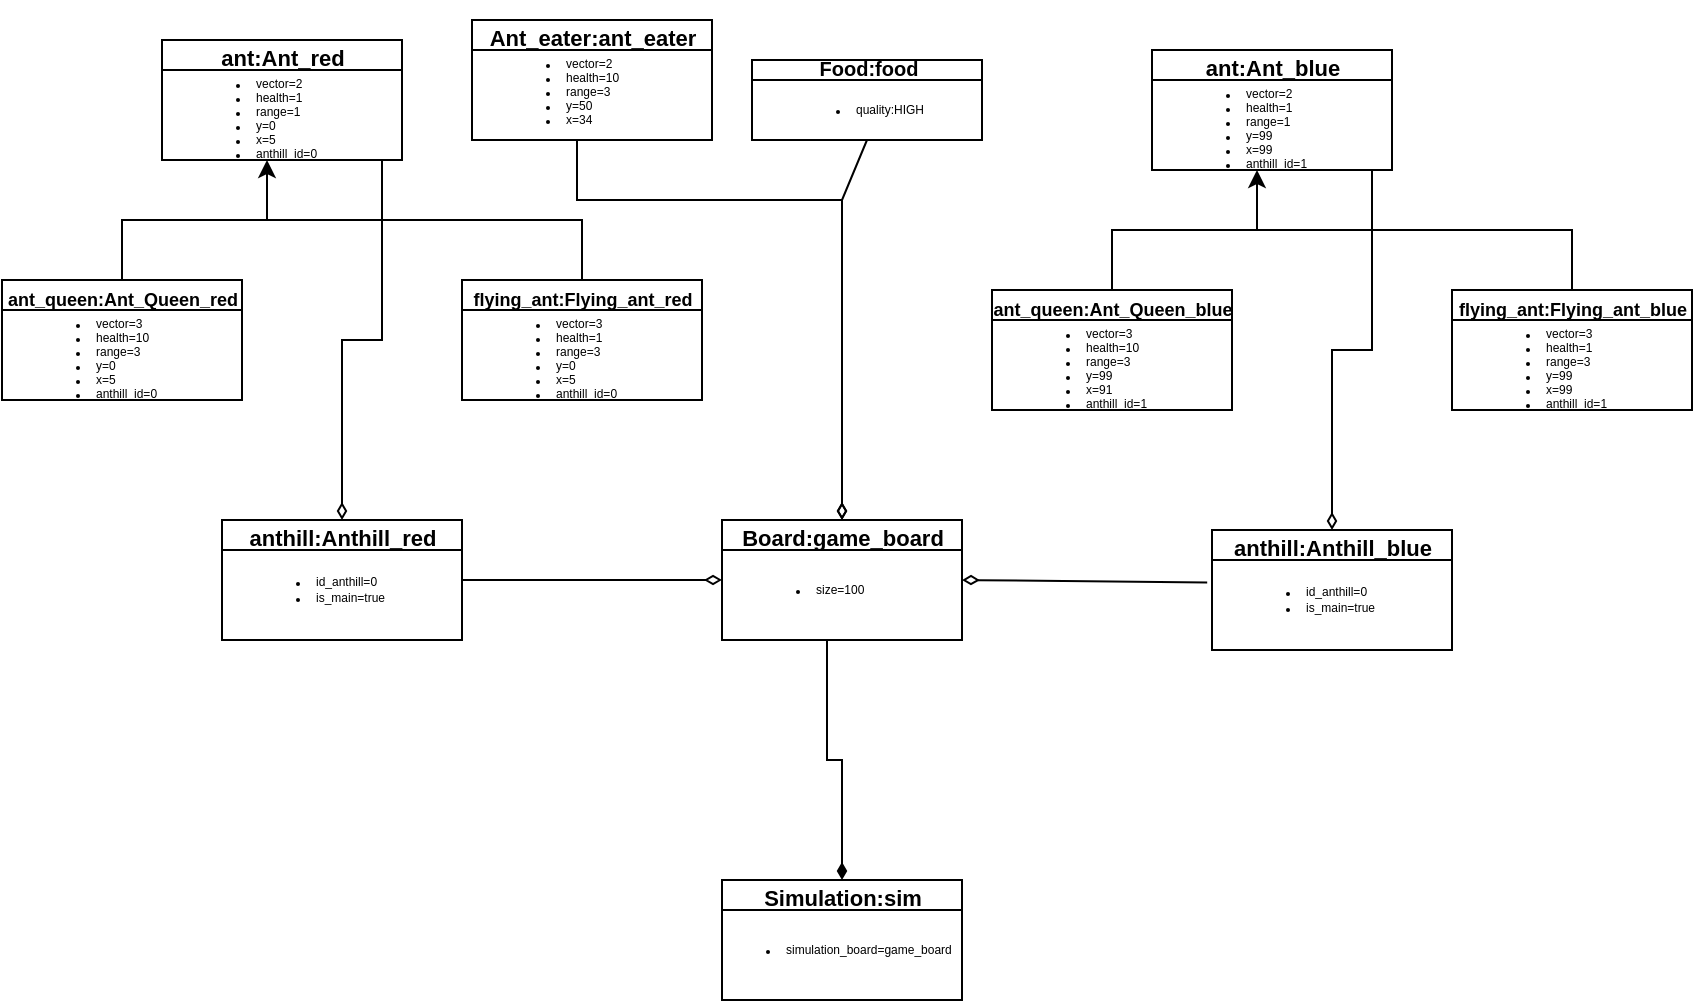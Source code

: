 <mxfile version="18.1.2" type="github">
  <diagram id="fTLgqMk7E6aZtrZJHjyn" name="Page-1">
    <mxGraphModel dx="1315" dy="804" grid="1" gridSize="10" guides="1" tooltips="1" connect="1" arrows="1" fold="1" page="1" pageScale="1" pageWidth="850" pageHeight="1100" math="0" shadow="0">
      <root>
        <mxCell id="0" />
        <mxCell id="1" parent="0" />
        <mxCell id="ebJlHnR7jb9YB9MM7O-e-49" value="" style="rounded=0;whiteSpace=wrap;html=1;fontSize=9;" parent="1" vertex="1">
          <mxGeometry x="495" y="165" width="120" height="60" as="geometry" />
        </mxCell>
        <mxCell id="ebJlHnR7jb9YB9MM7O-e-4" value="" style="rounded=0;whiteSpace=wrap;html=1;" parent="1" vertex="1">
          <mxGeometry x="80" y="40" width="120" height="60" as="geometry" />
        </mxCell>
        <mxCell id="ebJlHnR7jb9YB9MM7O-e-5" value="" style="endArrow=none;html=1;rounded=0;exitX=0;exitY=0.25;exitDx=0;exitDy=0;entryX=1;entryY=0.25;entryDx=0;entryDy=0;" parent="1" source="ebJlHnR7jb9YB9MM7O-e-4" target="ebJlHnR7jb9YB9MM7O-e-4" edge="1">
          <mxGeometry width="50" height="50" relative="1" as="geometry">
            <mxPoint x="150" y="90" as="sourcePoint" />
            <mxPoint x="200" y="40" as="targetPoint" />
          </mxGeometry>
        </mxCell>
        <mxCell id="ebJlHnR7jb9YB9MM7O-e-6" value="&lt;font style=&quot;font-size: 11px;&quot;&gt;ant:Ant_red&lt;/font&gt;" style="text;strokeColor=none;fillColor=none;html=1;fontSize=24;fontStyle=1;verticalAlign=middle;align=center;" parent="1" vertex="1">
          <mxGeometry x="105" y="40" width="70" height="10" as="geometry" />
        </mxCell>
        <mxCell id="ebJlHnR7jb9YB9MM7O-e-7" value="&lt;ul style=&quot;font-size: 6px;&quot;&gt;&lt;li&gt;&lt;span style=&quot;background-color: initial;&quot;&gt;vector=2&lt;/span&gt;&lt;/li&gt;&lt;li&gt;health=1&lt;/li&gt;&lt;li&gt;range=1&lt;/li&gt;&lt;li&gt;y=0&lt;/li&gt;&lt;li&gt;x=5&lt;/li&gt;&lt;li&gt;anthill_id=0&lt;/li&gt;&lt;/ul&gt;" style="text;strokeColor=none;fillColor=none;html=1;whiteSpace=wrap;verticalAlign=middle;overflow=hidden;fontSize=11;" parent="1" vertex="1">
          <mxGeometry x="85" y="50" width="95" height="50" as="geometry" />
        </mxCell>
        <mxCell id="ebJlHnR7jb9YB9MM7O-e-9" value="" style="rounded=0;whiteSpace=wrap;html=1;" parent="1" vertex="1">
          <mxGeometry y="160" width="120" height="60" as="geometry" />
        </mxCell>
        <mxCell id="ebJlHnR7jb9YB9MM7O-e-10" value="" style="endArrow=none;html=1;rounded=0;exitX=0;exitY=0.25;exitDx=0;exitDy=0;entryX=1;entryY=0.25;entryDx=0;entryDy=0;" parent="1" source="ebJlHnR7jb9YB9MM7O-e-9" target="ebJlHnR7jb9YB9MM7O-e-9" edge="1">
          <mxGeometry width="50" height="50" relative="1" as="geometry">
            <mxPoint x="70" y="210" as="sourcePoint" />
            <mxPoint x="120" y="160" as="targetPoint" />
          </mxGeometry>
        </mxCell>
        <mxCell id="ebJlHnR7jb9YB9MM7O-e-11" value="&lt;font style=&quot;font-size: 9px;&quot;&gt;ant_queen:Ant_Queen_red&lt;/font&gt;" style="text;strokeColor=none;fillColor=none;html=1;fontSize=24;fontStyle=1;verticalAlign=middle;align=center;" parent="1" vertex="1">
          <mxGeometry x="25" y="160" width="70" height="10" as="geometry" />
        </mxCell>
        <mxCell id="ebJlHnR7jb9YB9MM7O-e-12" value="&lt;ul style=&quot;font-size: 6px;&quot;&gt;&lt;li&gt;&lt;span style=&quot;background-color: initial;&quot;&gt;vector=3&lt;/span&gt;&lt;/li&gt;&lt;li&gt;health=10&lt;/li&gt;&lt;li&gt;range=3&lt;/li&gt;&lt;li&gt;y=0&lt;/li&gt;&lt;li&gt;x=5&lt;/li&gt;&lt;li&gt;anthill_id=0&lt;/li&gt;&lt;/ul&gt;" style="text;strokeColor=none;fillColor=none;html=1;whiteSpace=wrap;verticalAlign=middle;overflow=hidden;fontSize=11;" parent="1" vertex="1">
          <mxGeometry x="5" y="170" width="95" height="50" as="geometry" />
        </mxCell>
        <mxCell id="ebJlHnR7jb9YB9MM7O-e-13" value="" style="rounded=0;whiteSpace=wrap;html=1;" parent="1" vertex="1">
          <mxGeometry x="230" y="160" width="120" height="60" as="geometry" />
        </mxCell>
        <mxCell id="ebJlHnR7jb9YB9MM7O-e-14" value="" style="endArrow=none;html=1;rounded=0;exitX=0;exitY=0.25;exitDx=0;exitDy=0;entryX=1;entryY=0.25;entryDx=0;entryDy=0;" parent="1" source="ebJlHnR7jb9YB9MM7O-e-13" target="ebJlHnR7jb9YB9MM7O-e-13" edge="1">
          <mxGeometry width="50" height="50" relative="1" as="geometry">
            <mxPoint x="300" y="210" as="sourcePoint" />
            <mxPoint x="350" y="160" as="targetPoint" />
          </mxGeometry>
        </mxCell>
        <mxCell id="ebJlHnR7jb9YB9MM7O-e-15" value="&lt;font style=&quot;font-size: 9px;&quot;&gt;flying_ant:Flying_ant_red&lt;/font&gt;" style="text;strokeColor=none;fillColor=none;html=1;fontSize=24;fontStyle=1;verticalAlign=middle;align=center;" parent="1" vertex="1">
          <mxGeometry x="255" y="160" width="70" height="10" as="geometry" />
        </mxCell>
        <mxCell id="ebJlHnR7jb9YB9MM7O-e-16" value="&lt;ul style=&quot;font-size: 6px;&quot;&gt;&lt;li&gt;&lt;span style=&quot;background-color: initial;&quot;&gt;vector=3&lt;/span&gt;&lt;/li&gt;&lt;li&gt;health=1&lt;/li&gt;&lt;li&gt;range=3&lt;/li&gt;&lt;li&gt;y=0&lt;/li&gt;&lt;li&gt;x=5&lt;/li&gt;&lt;li&gt;anthill_id=0&lt;/li&gt;&lt;/ul&gt;" style="text;strokeColor=none;fillColor=none;html=1;whiteSpace=wrap;verticalAlign=middle;overflow=hidden;fontSize=11;" parent="1" vertex="1">
          <mxGeometry x="235" y="170" width="95" height="50" as="geometry" />
        </mxCell>
        <mxCell id="ebJlHnR7jb9YB9MM7O-e-17" value="" style="endArrow=classic;html=1;rounded=0;fontSize=9;entryX=0.5;entryY=1;entryDx=0;entryDy=0;exitX=0.5;exitY=0;exitDx=0;exitDy=0;edgeStyle=orthogonalEdgeStyle;" parent="1" source="ebJlHnR7jb9YB9MM7O-e-15" target="ebJlHnR7jb9YB9MM7O-e-7" edge="1">
          <mxGeometry width="50" height="50" relative="1" as="geometry">
            <mxPoint x="70" y="160" as="sourcePoint" />
            <mxPoint x="120" y="110" as="targetPoint" />
          </mxGeometry>
        </mxCell>
        <mxCell id="ebJlHnR7jb9YB9MM7O-e-19" value="" style="endArrow=none;html=1;rounded=0;fontSize=9;exitX=0.5;exitY=0;exitDx=0;exitDy=0;edgeStyle=orthogonalEdgeStyle;" parent="1" source="ebJlHnR7jb9YB9MM7O-e-11" edge="1">
          <mxGeometry width="50" height="50" relative="1" as="geometry">
            <mxPoint x="140" y="210" as="sourcePoint" />
            <mxPoint x="140" y="130" as="targetPoint" />
            <Array as="points">
              <mxPoint x="60" y="130" />
            </Array>
          </mxGeometry>
        </mxCell>
        <mxCell id="ebJlHnR7jb9YB9MM7O-e-20" value="" style="rounded=0;whiteSpace=wrap;html=1;" parent="1" vertex="1">
          <mxGeometry x="110" y="280" width="120" height="60" as="geometry" />
        </mxCell>
        <mxCell id="ebJlHnR7jb9YB9MM7O-e-21" value="" style="endArrow=none;html=1;rounded=0;exitX=0;exitY=0.25;exitDx=0;exitDy=0;entryX=1;entryY=0.25;entryDx=0;entryDy=0;" parent="1" source="ebJlHnR7jb9YB9MM7O-e-20" target="ebJlHnR7jb9YB9MM7O-e-20" edge="1">
          <mxGeometry width="50" height="50" relative="1" as="geometry">
            <mxPoint x="180" y="330" as="sourcePoint" />
            <mxPoint x="230" y="280" as="targetPoint" />
          </mxGeometry>
        </mxCell>
        <mxCell id="ebJlHnR7jb9YB9MM7O-e-22" value="&lt;font style=&quot;font-size: 11px;&quot;&gt;anthill:Anthill_red&lt;/font&gt;" style="text;strokeColor=none;fillColor=none;html=1;fontSize=24;fontStyle=1;verticalAlign=middle;align=center;" parent="1" vertex="1">
          <mxGeometry x="135" y="280" width="70" height="10" as="geometry" />
        </mxCell>
        <mxCell id="ebJlHnR7jb9YB9MM7O-e-23" value="&lt;ul style=&quot;font-size: 6px;&quot;&gt;&lt;li&gt;&lt;span style=&quot;background-color: initial;&quot;&gt;id_anthill=0&lt;/span&gt;&lt;/li&gt;&lt;li&gt;is_main=true&lt;/li&gt;&lt;/ul&gt;" style="text;strokeColor=none;fillColor=none;html=1;whiteSpace=wrap;verticalAlign=middle;overflow=hidden;fontSize=11;" parent="1" vertex="1">
          <mxGeometry x="115" y="290" width="95" height="50" as="geometry" />
        </mxCell>
        <mxCell id="ebJlHnR7jb9YB9MM7O-e-25" value="" style="endArrow=diamondThin;html=1;rounded=0;fontSize=9;endFill=0;entryX=0.5;entryY=0;entryDx=0;entryDy=0;exitX=0.5;exitY=1;exitDx=0;exitDy=0;edgeStyle=orthogonalEdgeStyle;" parent="1" source="ebJlHnR7jb9YB9MM7O-e-7" target="ebJlHnR7jb9YB9MM7O-e-22" edge="1">
          <mxGeometry width="50" height="50" relative="1" as="geometry">
            <mxPoint x="140" y="210" as="sourcePoint" />
            <mxPoint x="190" y="160" as="targetPoint" />
            <Array as="points">
              <mxPoint x="190" y="100" />
              <mxPoint x="190" y="190" />
              <mxPoint x="170" y="190" />
            </Array>
          </mxGeometry>
        </mxCell>
        <mxCell id="ebJlHnR7jb9YB9MM7O-e-26" value="" style="rounded=0;whiteSpace=wrap;html=1;" parent="1" vertex="1">
          <mxGeometry x="360" y="280" width="120" height="60" as="geometry" />
        </mxCell>
        <mxCell id="ebJlHnR7jb9YB9MM7O-e-27" value="" style="endArrow=none;html=1;rounded=0;exitX=0;exitY=0.25;exitDx=0;exitDy=0;entryX=1;entryY=0.25;entryDx=0;entryDy=0;" parent="1" source="ebJlHnR7jb9YB9MM7O-e-26" target="ebJlHnR7jb9YB9MM7O-e-26" edge="1">
          <mxGeometry width="50" height="50" relative="1" as="geometry">
            <mxPoint x="430" y="330" as="sourcePoint" />
            <mxPoint x="480" y="280" as="targetPoint" />
          </mxGeometry>
        </mxCell>
        <mxCell id="ebJlHnR7jb9YB9MM7O-e-28" value="&lt;font style=&quot;font-size: 11px;&quot;&gt;Board:game_board&lt;br&gt;&lt;/font&gt;" style="text;strokeColor=none;fillColor=none;html=1;fontSize=24;fontStyle=1;verticalAlign=middle;align=center;" parent="1" vertex="1">
          <mxGeometry x="385" y="280" width="70" height="10" as="geometry" />
        </mxCell>
        <mxCell id="ebJlHnR7jb9YB9MM7O-e-87" style="edgeStyle=orthogonalEdgeStyle;rounded=0;orthogonalLoop=1;jettySize=auto;html=1;exitX=0.5;exitY=1;exitDx=0;exitDy=0;entryX=0.5;entryY=0;entryDx=0;entryDy=0;fontSize=9;endArrow=diamondThin;endFill=1;" parent="1" source="ebJlHnR7jb9YB9MM7O-e-29" target="ebJlHnR7jb9YB9MM7O-e-83" edge="1">
          <mxGeometry relative="1" as="geometry" />
        </mxCell>
        <mxCell id="ebJlHnR7jb9YB9MM7O-e-29" value="&lt;ul style=&quot;font-size: 6px;&quot;&gt;&lt;li&gt;size=100&lt;/li&gt;&lt;/ul&gt;" style="text;strokeColor=none;fillColor=none;html=1;whiteSpace=wrap;verticalAlign=middle;overflow=hidden;fontSize=11;" parent="1" vertex="1">
          <mxGeometry x="365" y="290" width="95" height="50" as="geometry" />
        </mxCell>
        <mxCell id="ebJlHnR7jb9YB9MM7O-e-30" value="" style="endArrow=diamondThin;html=1;rounded=0;fontSize=9;entryX=0;entryY=0.5;entryDx=0;entryDy=0;exitX=1;exitY=0.5;exitDx=0;exitDy=0;endFill=0;" parent="1" source="ebJlHnR7jb9YB9MM7O-e-20" target="ebJlHnR7jb9YB9MM7O-e-26" edge="1">
          <mxGeometry width="50" height="50" relative="1" as="geometry">
            <mxPoint x="290" y="380" as="sourcePoint" />
            <mxPoint x="400" y="340" as="targetPoint" />
          </mxGeometry>
        </mxCell>
        <mxCell id="ebJlHnR7jb9YB9MM7O-e-31" value="" style="rounded=0;whiteSpace=wrap;html=1;" parent="1" vertex="1">
          <mxGeometry x="575" y="45" width="120" height="60" as="geometry" />
        </mxCell>
        <mxCell id="ebJlHnR7jb9YB9MM7O-e-32" value="" style="endArrow=none;html=1;rounded=0;exitX=0;exitY=0.25;exitDx=0;exitDy=0;entryX=1;entryY=0.25;entryDx=0;entryDy=0;" parent="1" source="ebJlHnR7jb9YB9MM7O-e-31" target="ebJlHnR7jb9YB9MM7O-e-31" edge="1">
          <mxGeometry width="50" height="50" relative="1" as="geometry">
            <mxPoint x="645" y="95" as="sourcePoint" />
            <mxPoint x="695" y="45" as="targetPoint" />
          </mxGeometry>
        </mxCell>
        <mxCell id="ebJlHnR7jb9YB9MM7O-e-33" value="&lt;font style=&quot;font-size: 11px;&quot;&gt;ant:Ant_blue&lt;/font&gt;" style="text;strokeColor=none;fillColor=none;html=1;fontSize=24;fontStyle=1;verticalAlign=middle;align=center;" parent="1" vertex="1">
          <mxGeometry x="600" y="45" width="70" height="10" as="geometry" />
        </mxCell>
        <mxCell id="ebJlHnR7jb9YB9MM7O-e-34" value="&lt;ul style=&quot;font-size: 6px;&quot;&gt;&lt;li&gt;&lt;span style=&quot;background-color: initial;&quot;&gt;vector=2&lt;/span&gt;&lt;/li&gt;&lt;li&gt;health=1&lt;/li&gt;&lt;li&gt;range=1&lt;/li&gt;&lt;li&gt;y=99&lt;/li&gt;&lt;li&gt;x=99&lt;/li&gt;&lt;li&gt;anthill_id=1&lt;/li&gt;&lt;/ul&gt;" style="text;strokeColor=none;fillColor=none;html=1;whiteSpace=wrap;verticalAlign=middle;overflow=hidden;fontSize=11;" parent="1" vertex="1">
          <mxGeometry x="580" y="55" width="95" height="50" as="geometry" />
        </mxCell>
        <mxCell id="ebJlHnR7jb9YB9MM7O-e-35" value="&lt;font style=&quot;font-size: 9px;&quot;&gt;ant_queen:Ant_Queen_blue&lt;br&gt;&lt;/font&gt;" style="text;strokeColor=none;fillColor=none;html=1;fontSize=24;fontStyle=1;verticalAlign=middle;align=center;" parent="1" vertex="1">
          <mxGeometry x="520" y="165" width="70" height="10" as="geometry" />
        </mxCell>
        <mxCell id="ebJlHnR7jb9YB9MM7O-e-36" value="&lt;ul style=&quot;font-size: 6px;&quot;&gt;&lt;li&gt;&lt;span style=&quot;background-color: initial;&quot;&gt;vector=3&lt;/span&gt;&lt;/li&gt;&lt;li&gt;health=10&lt;/li&gt;&lt;li&gt;range=3&lt;/li&gt;&lt;li&gt;y=99&lt;/li&gt;&lt;li&gt;x=91&lt;/li&gt;&lt;li&gt;anthill_id=1&lt;/li&gt;&lt;/ul&gt;" style="text;strokeColor=none;fillColor=none;html=1;whiteSpace=wrap;verticalAlign=middle;overflow=hidden;fontSize=11;" parent="1" vertex="1">
          <mxGeometry x="500" y="175" width="95" height="50" as="geometry" />
        </mxCell>
        <mxCell id="ebJlHnR7jb9YB9MM7O-e-37" value="" style="rounded=0;whiteSpace=wrap;html=1;" parent="1" vertex="1">
          <mxGeometry x="725" y="165" width="120" height="60" as="geometry" />
        </mxCell>
        <mxCell id="ebJlHnR7jb9YB9MM7O-e-38" value="" style="endArrow=none;html=1;rounded=0;exitX=0;exitY=0.25;exitDx=0;exitDy=0;entryX=1;entryY=0.25;entryDx=0;entryDy=0;" parent="1" source="ebJlHnR7jb9YB9MM7O-e-37" target="ebJlHnR7jb9YB9MM7O-e-37" edge="1">
          <mxGeometry width="50" height="50" relative="1" as="geometry">
            <mxPoint x="795" y="215" as="sourcePoint" />
            <mxPoint x="845" y="165" as="targetPoint" />
          </mxGeometry>
        </mxCell>
        <mxCell id="ebJlHnR7jb9YB9MM7O-e-39" value="&lt;font style=&quot;font-size: 9px;&quot;&gt;flying_ant:Flying_ant_blue&lt;/font&gt;" style="text;strokeColor=none;fillColor=none;html=1;fontSize=24;fontStyle=1;verticalAlign=middle;align=center;" parent="1" vertex="1">
          <mxGeometry x="750" y="165" width="70" height="10" as="geometry" />
        </mxCell>
        <mxCell id="ebJlHnR7jb9YB9MM7O-e-40" value="&lt;ul style=&quot;font-size: 6px;&quot;&gt;&lt;li&gt;&lt;span style=&quot;background-color: initial;&quot;&gt;vector=3&lt;/span&gt;&lt;/li&gt;&lt;li&gt;health=1&lt;/li&gt;&lt;li&gt;range=3&lt;/li&gt;&lt;li&gt;y=99&lt;/li&gt;&lt;li&gt;x=99&lt;/li&gt;&lt;li&gt;anthill_id=1&lt;/li&gt;&lt;/ul&gt;" style="text;strokeColor=none;fillColor=none;html=1;whiteSpace=wrap;verticalAlign=middle;overflow=hidden;fontSize=11;" parent="1" vertex="1">
          <mxGeometry x="730" y="175" width="95" height="50" as="geometry" />
        </mxCell>
        <mxCell id="ebJlHnR7jb9YB9MM7O-e-41" value="" style="endArrow=classic;html=1;rounded=0;fontSize=9;entryX=0.5;entryY=1;entryDx=0;entryDy=0;exitX=0.5;exitY=0;exitDx=0;exitDy=0;edgeStyle=orthogonalEdgeStyle;" parent="1" source="ebJlHnR7jb9YB9MM7O-e-39" target="ebJlHnR7jb9YB9MM7O-e-34" edge="1">
          <mxGeometry width="50" height="50" relative="1" as="geometry">
            <mxPoint x="565" y="165" as="sourcePoint" />
            <mxPoint x="615" y="115" as="targetPoint" />
          </mxGeometry>
        </mxCell>
        <mxCell id="ebJlHnR7jb9YB9MM7O-e-42" value="" style="endArrow=none;html=1;rounded=0;fontSize=9;exitX=0.5;exitY=0;exitDx=0;exitDy=0;edgeStyle=orthogonalEdgeStyle;" parent="1" source="ebJlHnR7jb9YB9MM7O-e-35" edge="1">
          <mxGeometry width="50" height="50" relative="1" as="geometry">
            <mxPoint x="635" y="215" as="sourcePoint" />
            <mxPoint x="635.0" y="135" as="targetPoint" />
            <Array as="points">
              <mxPoint x="555" y="135" />
            </Array>
          </mxGeometry>
        </mxCell>
        <mxCell id="ebJlHnR7jb9YB9MM7O-e-43" value="" style="rounded=0;whiteSpace=wrap;html=1;" parent="1" vertex="1">
          <mxGeometry x="605" y="285" width="120" height="60" as="geometry" />
        </mxCell>
        <mxCell id="ebJlHnR7jb9YB9MM7O-e-44" value="" style="endArrow=none;html=1;rounded=0;exitX=0;exitY=0.25;exitDx=0;exitDy=0;entryX=1;entryY=0.25;entryDx=0;entryDy=0;" parent="1" source="ebJlHnR7jb9YB9MM7O-e-43" target="ebJlHnR7jb9YB9MM7O-e-43" edge="1">
          <mxGeometry width="50" height="50" relative="1" as="geometry">
            <mxPoint x="675" y="335" as="sourcePoint" />
            <mxPoint x="725" y="285" as="targetPoint" />
          </mxGeometry>
        </mxCell>
        <mxCell id="ebJlHnR7jb9YB9MM7O-e-45" value="&lt;font style=&quot;font-size: 11px;&quot;&gt;anthill:Anthill_blue&lt;/font&gt;" style="text;strokeColor=none;fillColor=none;html=1;fontSize=24;fontStyle=1;verticalAlign=middle;align=center;" parent="1" vertex="1">
          <mxGeometry x="630" y="285" width="70" height="10" as="geometry" />
        </mxCell>
        <mxCell id="ebJlHnR7jb9YB9MM7O-e-46" value="&lt;ul style=&quot;font-size: 6px;&quot;&gt;&lt;li&gt;&lt;span style=&quot;background-color: initial;&quot;&gt;id_anthill=0&lt;/span&gt;&lt;/li&gt;&lt;li&gt;is_main=true&lt;/li&gt;&lt;/ul&gt;" style="text;strokeColor=none;fillColor=none;html=1;whiteSpace=wrap;verticalAlign=middle;overflow=hidden;fontSize=11;" parent="1" vertex="1">
          <mxGeometry x="610" y="295" width="95" height="50" as="geometry" />
        </mxCell>
        <mxCell id="ebJlHnR7jb9YB9MM7O-e-47" value="" style="endArrow=diamondThin;html=1;rounded=0;fontSize=9;endFill=0;entryX=0.5;entryY=0;entryDx=0;entryDy=0;exitX=0.5;exitY=1;exitDx=0;exitDy=0;edgeStyle=orthogonalEdgeStyle;" parent="1" source="ebJlHnR7jb9YB9MM7O-e-34" target="ebJlHnR7jb9YB9MM7O-e-45" edge="1">
          <mxGeometry width="50" height="50" relative="1" as="geometry">
            <mxPoint x="635" y="215" as="sourcePoint" />
            <mxPoint x="685" y="165" as="targetPoint" />
            <Array as="points">
              <mxPoint x="685" y="105" />
              <mxPoint x="685" y="195" />
              <mxPoint x="665" y="195" />
            </Array>
          </mxGeometry>
        </mxCell>
        <mxCell id="ebJlHnR7jb9YB9MM7O-e-48" value="" style="endArrow=diamondThin;html=1;rounded=0;fontSize=9;entryX=1;entryY=0.5;entryDx=0;entryDy=0;exitX=-0.02;exitY=0.438;exitDx=0;exitDy=0;endFill=0;exitPerimeter=0;" parent="1" source="ebJlHnR7jb9YB9MM7O-e-43" target="ebJlHnR7jb9YB9MM7O-e-26" edge="1">
          <mxGeometry width="50" height="50" relative="1" as="geometry">
            <mxPoint x="785" y="385" as="sourcePoint" />
            <mxPoint x="855" y="315" as="targetPoint" />
          </mxGeometry>
        </mxCell>
        <mxCell id="ebJlHnR7jb9YB9MM7O-e-50" value="" style="endArrow=none;html=1;rounded=0;fontSize=9;exitX=0;exitY=0.25;exitDx=0;exitDy=0;entryX=1;entryY=0.25;entryDx=0;entryDy=0;" parent="1" source="ebJlHnR7jb9YB9MM7O-e-49" target="ebJlHnR7jb9YB9MM7O-e-49" edge="1">
          <mxGeometry width="50" height="50" relative="1" as="geometry">
            <mxPoint x="640" y="170" as="sourcePoint" />
            <mxPoint x="690" y="120" as="targetPoint" />
          </mxGeometry>
        </mxCell>
        <mxCell id="ebJlHnR7jb9YB9MM7O-e-69" value="" style="rounded=0;whiteSpace=wrap;html=1;" parent="1" vertex="1">
          <mxGeometry x="375" y="50" width="115" height="40" as="geometry" />
        </mxCell>
        <mxCell id="ebJlHnR7jb9YB9MM7O-e-70" value="" style="endArrow=none;html=1;rounded=0;exitX=0;exitY=0.25;exitDx=0;exitDy=0;entryX=1;entryY=0.25;entryDx=0;entryDy=0;" parent="1" source="ebJlHnR7jb9YB9MM7O-e-69" target="ebJlHnR7jb9YB9MM7O-e-69" edge="1">
          <mxGeometry width="50" height="50" relative="1" as="geometry">
            <mxPoint x="445" y="100" as="sourcePoint" />
            <mxPoint x="495" y="50" as="targetPoint" />
          </mxGeometry>
        </mxCell>
        <mxCell id="ebJlHnR7jb9YB9MM7O-e-71" value="&lt;font size=&quot;1&quot;&gt;Food:food&lt;/font&gt;" style="text;strokeColor=none;fillColor=none;html=1;fontSize=24;fontStyle=1;verticalAlign=middle;align=center;" parent="1" vertex="1">
          <mxGeometry x="397.5" y="45" width="70" height="10" as="geometry" />
        </mxCell>
        <mxCell id="ebJlHnR7jb9YB9MM7O-e-72" value="&lt;ul style=&quot;font-size: 6px;&quot;&gt;&lt;li&gt;quality:HIGH&lt;/li&gt;&lt;/ul&gt;" style="text;strokeColor=none;fillColor=none;html=1;whiteSpace=wrap;verticalAlign=middle;overflow=hidden;fontSize=11;" parent="1" vertex="1">
          <mxGeometry x="385" y="50" width="95" height="50" as="geometry" />
        </mxCell>
        <mxCell id="ebJlHnR7jb9YB9MM7O-e-73" value="" style="endArrow=diamondThin;html=1;rounded=0;fontSize=9;entryX=0.5;entryY=0;entryDx=0;entryDy=0;exitX=0.5;exitY=1;exitDx=0;exitDy=0;endFill=0;" parent="1" source="ebJlHnR7jb9YB9MM7O-e-69" target="ebJlHnR7jb9YB9MM7O-e-28" edge="1">
          <mxGeometry width="50" height="50" relative="1" as="geometry">
            <mxPoint x="360" y="210" as="sourcePoint" />
            <mxPoint x="410" y="160" as="targetPoint" />
            <Array as="points">
              <mxPoint x="420" y="120" />
            </Array>
          </mxGeometry>
        </mxCell>
        <mxCell id="ebJlHnR7jb9YB9MM7O-e-75" value="" style="rounded=0;whiteSpace=wrap;html=1;" parent="1" vertex="1">
          <mxGeometry x="235" y="30" width="120" height="60" as="geometry" />
        </mxCell>
        <mxCell id="ebJlHnR7jb9YB9MM7O-e-76" value="" style="endArrow=none;html=1;rounded=0;exitX=0;exitY=0.25;exitDx=0;exitDy=0;entryX=1;entryY=0.25;entryDx=0;entryDy=0;" parent="1" source="ebJlHnR7jb9YB9MM7O-e-75" target="ebJlHnR7jb9YB9MM7O-e-75" edge="1">
          <mxGeometry width="50" height="50" relative="1" as="geometry">
            <mxPoint x="305" y="80" as="sourcePoint" />
            <mxPoint x="355" y="30" as="targetPoint" />
          </mxGeometry>
        </mxCell>
        <mxCell id="ebJlHnR7jb9YB9MM7O-e-77" value="&lt;font style=&quot;font-size: 11px;&quot;&gt;Ant_eater:ant_eater&lt;/font&gt;" style="text;strokeColor=none;fillColor=none;html=1;fontSize=24;fontStyle=1;verticalAlign=middle;align=center;" parent="1" vertex="1">
          <mxGeometry x="260" y="30" width="70" height="10" as="geometry" />
        </mxCell>
        <mxCell id="ebJlHnR7jb9YB9MM7O-e-80" style="edgeStyle=orthogonalEdgeStyle;rounded=0;orthogonalLoop=1;jettySize=auto;html=1;exitX=0.5;exitY=1;exitDx=0;exitDy=0;fontSize=9;endArrow=diamondThin;endFill=0;" parent="1" source="ebJlHnR7jb9YB9MM7O-e-78" edge="1">
          <mxGeometry relative="1" as="geometry">
            <mxPoint x="420" y="280" as="targetPoint" />
            <Array as="points">
              <mxPoint x="287" y="120" />
              <mxPoint x="420" y="120" />
            </Array>
          </mxGeometry>
        </mxCell>
        <mxCell id="ebJlHnR7jb9YB9MM7O-e-78" value="&lt;ul style=&quot;font-size: 6px;&quot;&gt;&lt;li&gt;&lt;span style=&quot;background-color: initial;&quot;&gt;vector=2&lt;/span&gt;&lt;/li&gt;&lt;li&gt;health=10&lt;/li&gt;&lt;li&gt;range=3&lt;/li&gt;&lt;li&gt;y=50&lt;/li&gt;&lt;li&gt;x=34&lt;/li&gt;&lt;/ul&gt;" style="text;strokeColor=none;fillColor=none;html=1;whiteSpace=wrap;verticalAlign=middle;overflow=hidden;fontSize=11;" parent="1" vertex="1">
          <mxGeometry x="240" y="40" width="95" height="50" as="geometry" />
        </mxCell>
        <mxCell id="ebJlHnR7jb9YB9MM7O-e-81" value="" style="rounded=0;whiteSpace=wrap;html=1;" parent="1" vertex="1">
          <mxGeometry x="360" y="460" width="120" height="60" as="geometry" />
        </mxCell>
        <mxCell id="ebJlHnR7jb9YB9MM7O-e-82" value="" style="endArrow=none;html=1;rounded=0;exitX=0;exitY=0.25;exitDx=0;exitDy=0;entryX=1;entryY=0.25;entryDx=0;entryDy=0;" parent="1" source="ebJlHnR7jb9YB9MM7O-e-81" target="ebJlHnR7jb9YB9MM7O-e-81" edge="1">
          <mxGeometry width="50" height="50" relative="1" as="geometry">
            <mxPoint x="430" y="510" as="sourcePoint" />
            <mxPoint x="480" y="460" as="targetPoint" />
          </mxGeometry>
        </mxCell>
        <mxCell id="ebJlHnR7jb9YB9MM7O-e-83" value="&lt;font style=&quot;font-size: 11px;&quot;&gt;Simulation:sim&lt;br&gt;&lt;/font&gt;" style="text;strokeColor=none;fillColor=none;html=1;fontSize=24;fontStyle=1;verticalAlign=middle;align=center;" parent="1" vertex="1">
          <mxGeometry x="385" y="460" width="70" height="10" as="geometry" />
        </mxCell>
        <mxCell id="ebJlHnR7jb9YB9MM7O-e-84" value="&lt;ul style=&quot;font-size: 6px;&quot;&gt;&lt;li&gt;simulation_board=game_board&lt;/li&gt;&lt;/ul&gt;" style="text;strokeColor=none;fillColor=none;html=1;whiteSpace=wrap;verticalAlign=middle;overflow=hidden;fontSize=11;align=left;" parent="1" vertex="1">
          <mxGeometry x="350" y="470" width="130" height="50" as="geometry" />
        </mxCell>
      </root>
    </mxGraphModel>
  </diagram>
</mxfile>
